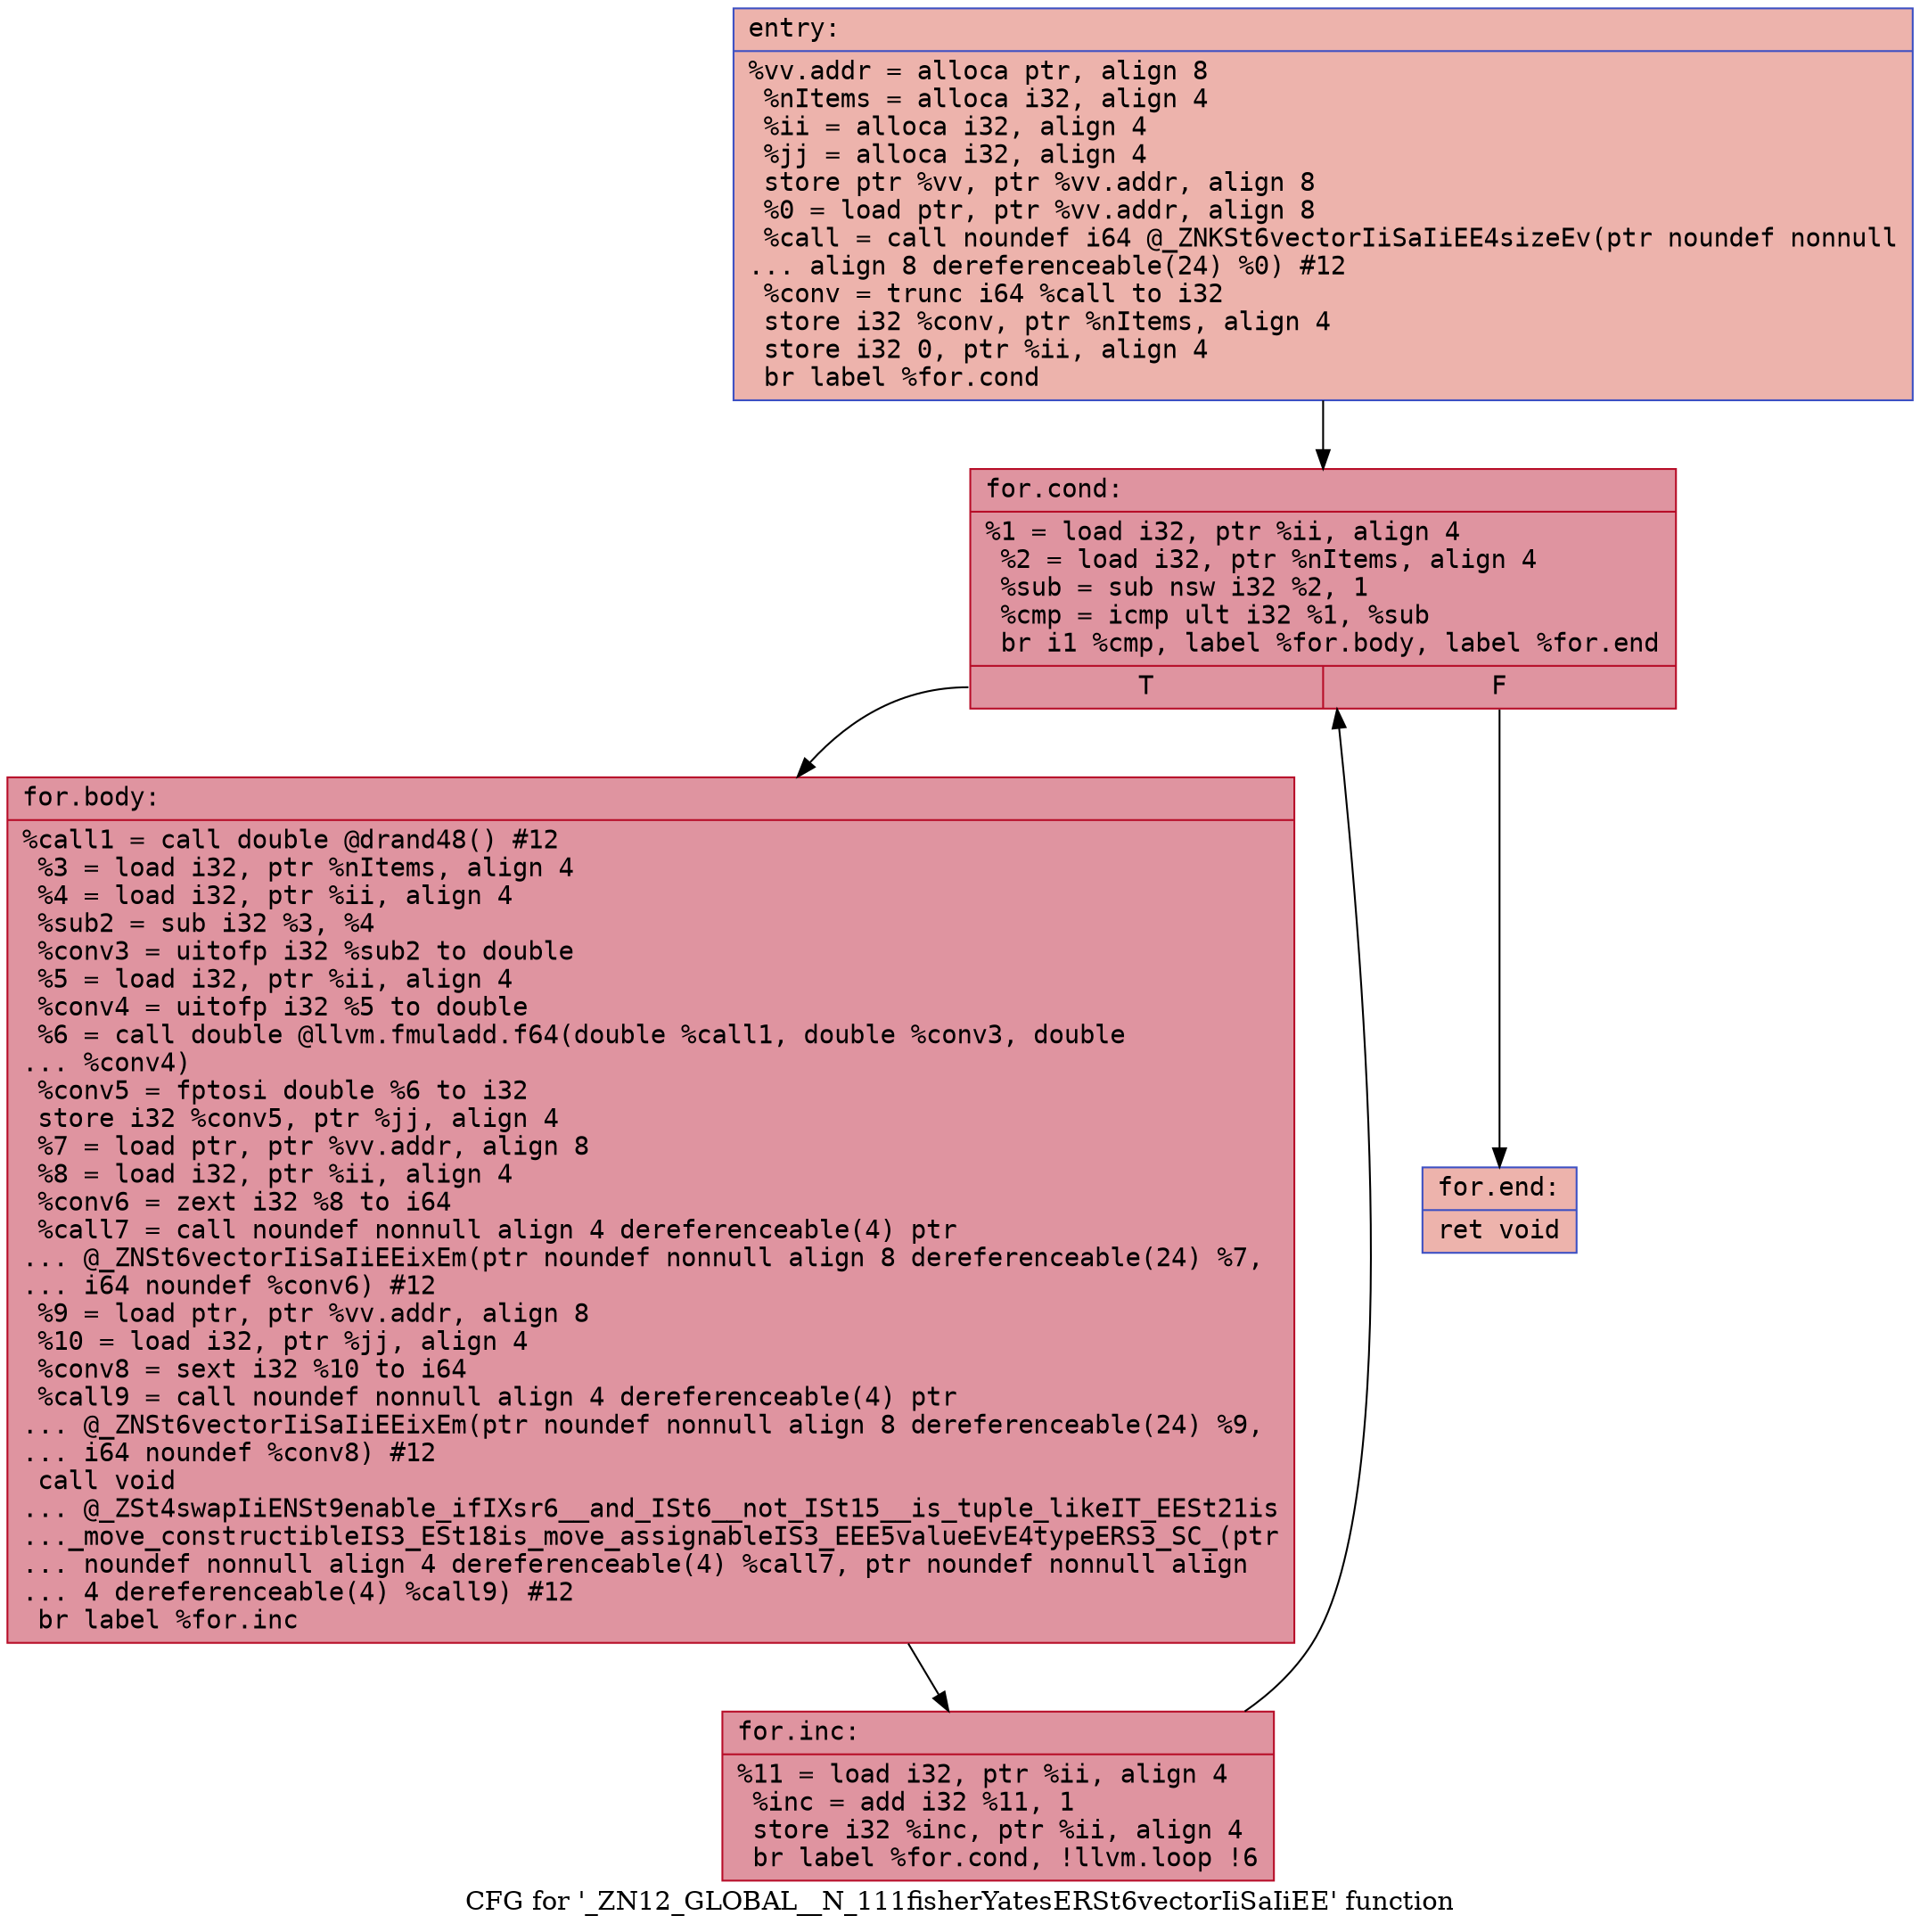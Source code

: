 digraph "CFG for '_ZN12_GLOBAL__N_111fisherYatesERSt6vectorIiSaIiEE' function" {
	label="CFG for '_ZN12_GLOBAL__N_111fisherYatesERSt6vectorIiSaIiEE' function";

	Node0x55579cd82660 [shape=record,color="#3d50c3ff", style=filled, fillcolor="#d6524470" fontname="Courier",label="{entry:\l|  %vv.addr = alloca ptr, align 8\l  %nItems = alloca i32, align 4\l  %ii = alloca i32, align 4\l  %jj = alloca i32, align 4\l  store ptr %vv, ptr %vv.addr, align 8\l  %0 = load ptr, ptr %vv.addr, align 8\l  %call = call noundef i64 @_ZNKSt6vectorIiSaIiEE4sizeEv(ptr noundef nonnull\l... align 8 dereferenceable(24) %0) #12\l  %conv = trunc i64 %call to i32\l  store i32 %conv, ptr %nItems, align 4\l  store i32 0, ptr %ii, align 4\l  br label %for.cond\l}"];
	Node0x55579cd82660 -> Node0x55579cd82d10[tooltip="entry -> for.cond\nProbability 100.00%" ];
	Node0x55579cd82d10 [shape=record,color="#b70d28ff", style=filled, fillcolor="#b70d2870" fontname="Courier",label="{for.cond:\l|  %1 = load i32, ptr %ii, align 4\l  %2 = load i32, ptr %nItems, align 4\l  %sub = sub nsw i32 %2, 1\l  %cmp = icmp ult i32 %1, %sub\l  br i1 %cmp, label %for.body, label %for.end\l|{<s0>T|<s1>F}}"];
	Node0x55579cd82d10:s0 -> Node0x55579cd83030[tooltip="for.cond -> for.body\nProbability 96.88%" ];
	Node0x55579cd82d10:s1 -> Node0x55579cd83080[tooltip="for.cond -> for.end\nProbability 3.12%" ];
	Node0x55579cd83030 [shape=record,color="#b70d28ff", style=filled, fillcolor="#b70d2870" fontname="Courier",label="{for.body:\l|  %call1 = call double @drand48() #12\l  %3 = load i32, ptr %nItems, align 4\l  %4 = load i32, ptr %ii, align 4\l  %sub2 = sub i32 %3, %4\l  %conv3 = uitofp i32 %sub2 to double\l  %5 = load i32, ptr %ii, align 4\l  %conv4 = uitofp i32 %5 to double\l  %6 = call double @llvm.fmuladd.f64(double %call1, double %conv3, double\l... %conv4)\l  %conv5 = fptosi double %6 to i32\l  store i32 %conv5, ptr %jj, align 4\l  %7 = load ptr, ptr %vv.addr, align 8\l  %8 = load i32, ptr %ii, align 4\l  %conv6 = zext i32 %8 to i64\l  %call7 = call noundef nonnull align 4 dereferenceable(4) ptr\l... @_ZNSt6vectorIiSaIiEEixEm(ptr noundef nonnull align 8 dereferenceable(24) %7,\l... i64 noundef %conv6) #12\l  %9 = load ptr, ptr %vv.addr, align 8\l  %10 = load i32, ptr %jj, align 4\l  %conv8 = sext i32 %10 to i64\l  %call9 = call noundef nonnull align 4 dereferenceable(4) ptr\l... @_ZNSt6vectorIiSaIiEEixEm(ptr noundef nonnull align 8 dereferenceable(24) %9,\l... i64 noundef %conv8) #12\l  call void\l... @_ZSt4swapIiENSt9enable_ifIXsr6__and_ISt6__not_ISt15__is_tuple_likeIT_EESt21is\l..._move_constructibleIS3_ESt18is_move_assignableIS3_EEE5valueEvE4typeERS3_SC_(ptr\l... noundef nonnull align 4 dereferenceable(4) %call7, ptr noundef nonnull align\l... 4 dereferenceable(4) %call9) #12\l  br label %for.inc\l}"];
	Node0x55579cd83030 -> Node0x55579cd843b0[tooltip="for.body -> for.inc\nProbability 100.00%" ];
	Node0x55579cd843b0 [shape=record,color="#b70d28ff", style=filled, fillcolor="#b70d2870" fontname="Courier",label="{for.inc:\l|  %11 = load i32, ptr %ii, align 4\l  %inc = add i32 %11, 1\l  store i32 %inc, ptr %ii, align 4\l  br label %for.cond, !llvm.loop !6\l}"];
	Node0x55579cd843b0 -> Node0x55579cd82d10[tooltip="for.inc -> for.cond\nProbability 100.00%" ];
	Node0x55579cd83080 [shape=record,color="#3d50c3ff", style=filled, fillcolor="#d6524470" fontname="Courier",label="{for.end:\l|  ret void\l}"];
}

